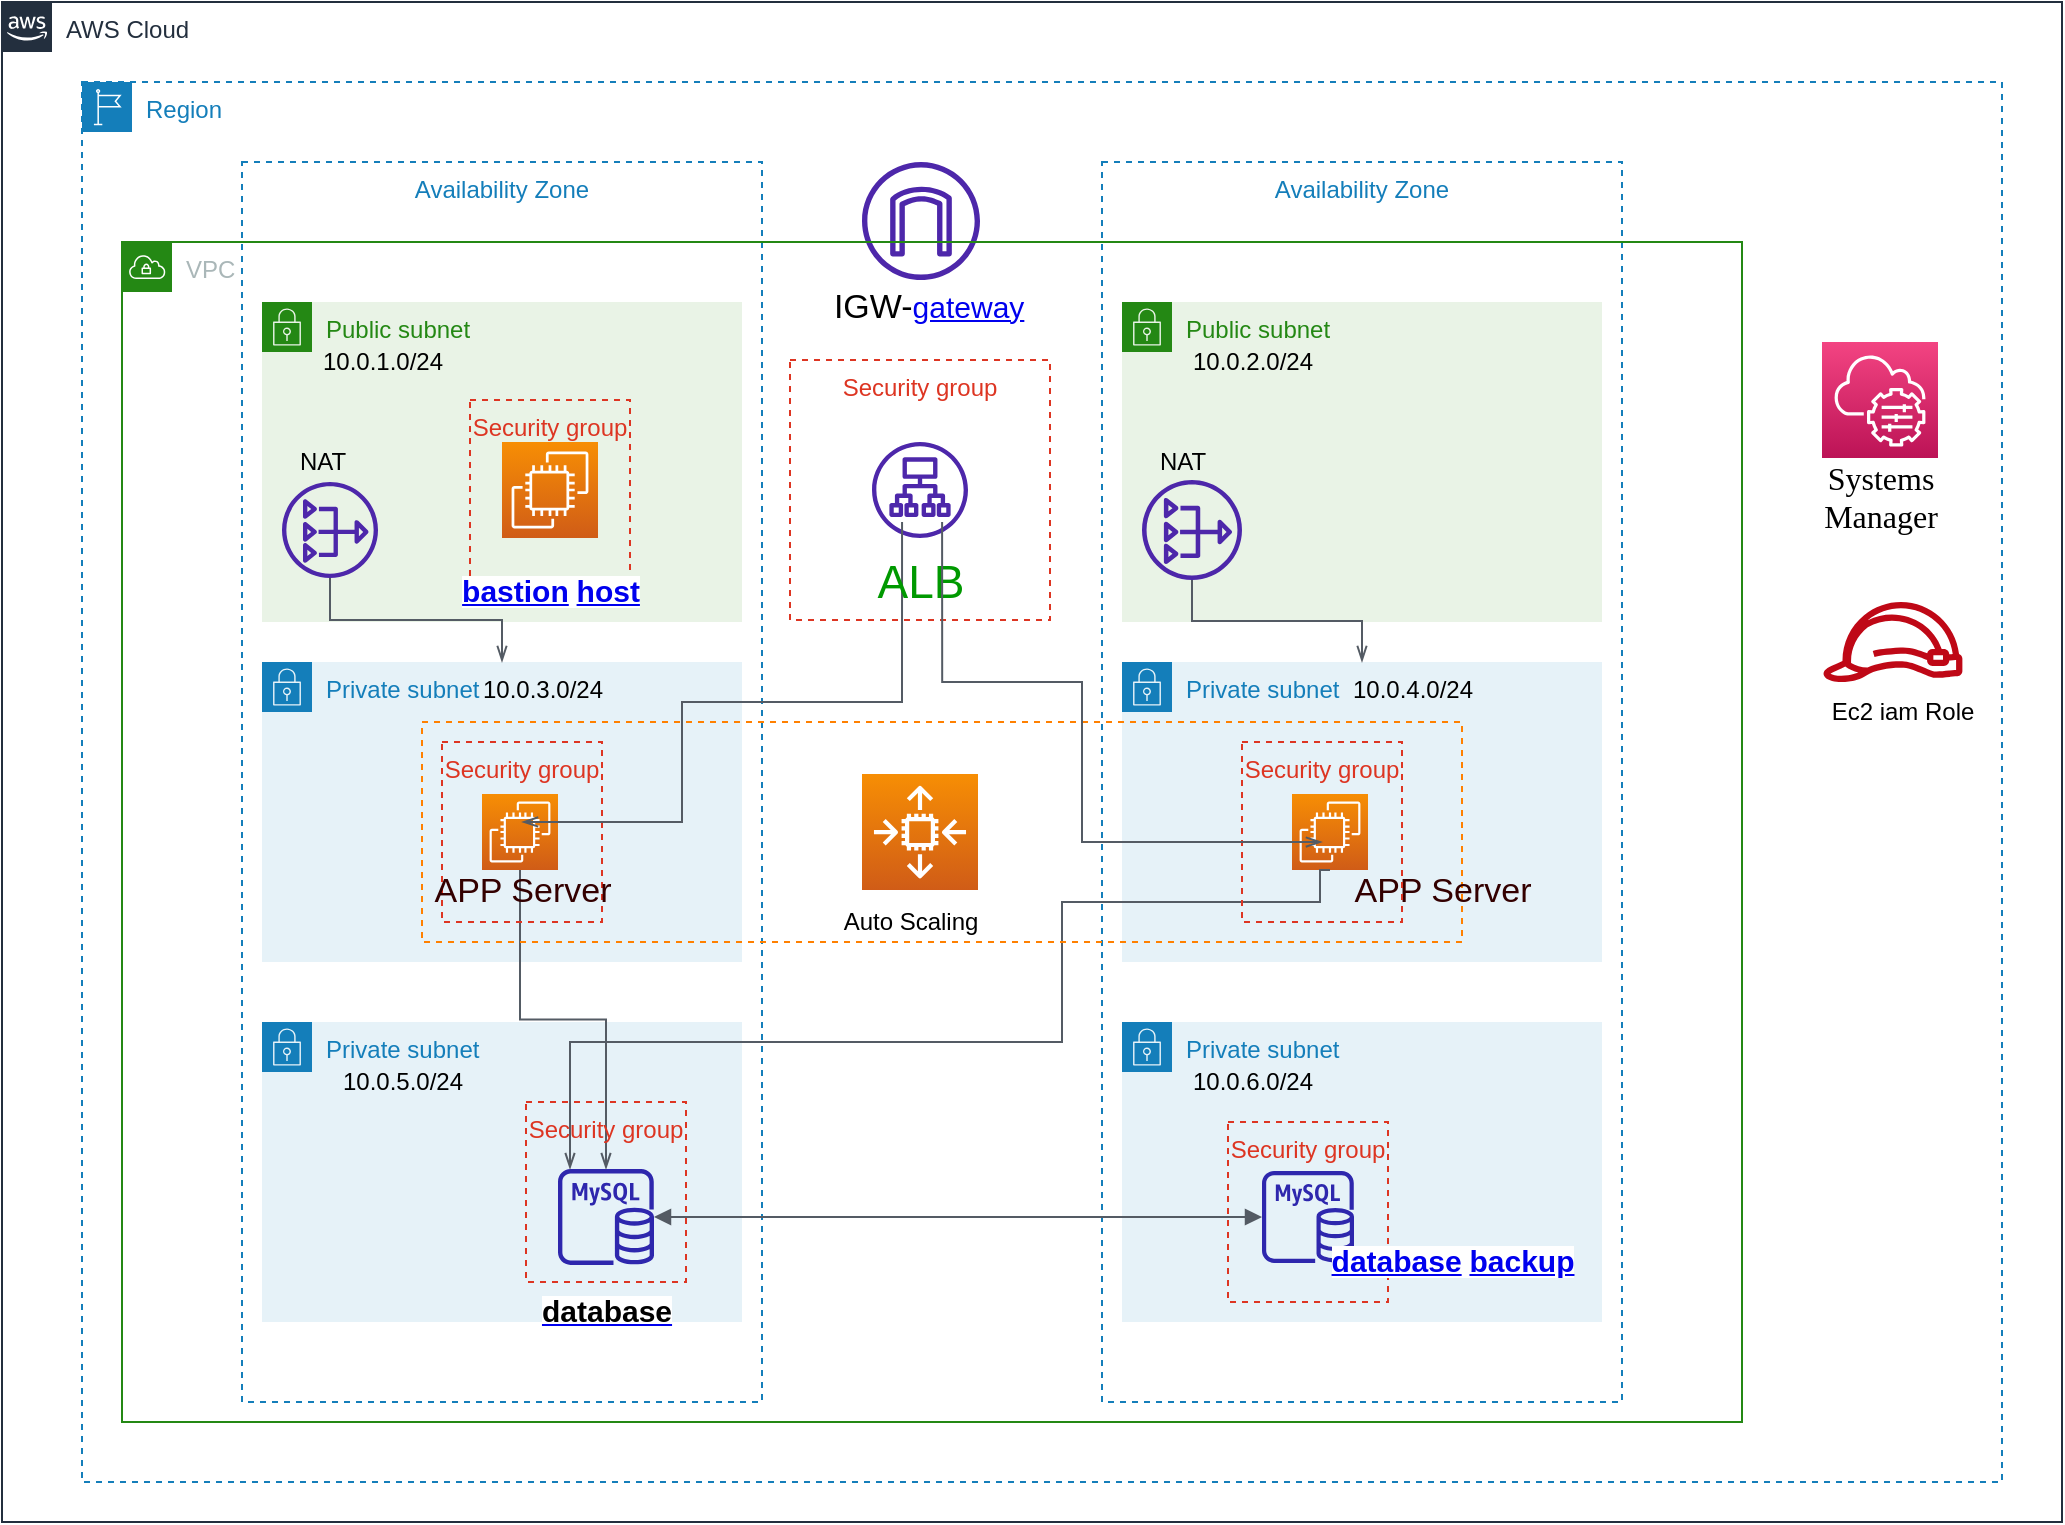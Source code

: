 <mxfile version="17.1.2" type="github">
  <diagram id="Ht1M8jgEwFfnCIfOTk4-" name="Page-1">
    <mxGraphModel dx="1422" dy="730" grid="1" gridSize="10" guides="1" tooltips="1" connect="1" arrows="1" fold="1" page="1" pageScale="1" pageWidth="1100" pageHeight="850" math="0" shadow="0">
      <root>
        <mxCell id="0" />
        <mxCell id="1" parent="0" />
        <mxCell id="m-Myh3C7QMHVJur2ZRFy-6" value="Region" style="points=[[0,0],[0.25,0],[0.5,0],[0.75,0],[1,0],[1,0.25],[1,0.5],[1,0.75],[1,1],[0.75,1],[0.5,1],[0.25,1],[0,1],[0,0.75],[0,0.5],[0,0.25]];outlineConnect=0;gradientColor=none;html=1;whiteSpace=wrap;fontSize=12;fontStyle=0;container=1;pointerEvents=0;collapsible=0;recursiveResize=0;shape=mxgraph.aws4.group;grIcon=mxgraph.aws4.group_region;strokeColor=#147EBA;fillColor=none;verticalAlign=top;align=left;spacingLeft=30;fontColor=#147EBA;dashed=1;" parent="1" vertex="1">
          <mxGeometry x="80" y="110" width="960" height="700" as="geometry" />
        </mxCell>
        <mxCell id="m-Myh3C7QMHVJur2ZRFy-13" value="Private subnet" style="points=[[0,0],[0.25,0],[0.5,0],[0.75,0],[1,0],[1,0.25],[1,0.5],[1,0.75],[1,1],[0.75,1],[0.5,1],[0.25,1],[0,1],[0,0.75],[0,0.5],[0,0.25]];outlineConnect=0;gradientColor=none;html=1;whiteSpace=wrap;fontSize=12;fontStyle=0;container=1;pointerEvents=0;collapsible=0;recursiveResize=0;shape=mxgraph.aws4.group;grIcon=mxgraph.aws4.group_security_group;grStroke=0;strokeColor=#147EBA;fillColor=#E6F2F8;verticalAlign=top;align=left;spacingLeft=30;fontColor=#147EBA;dashed=0;" parent="m-Myh3C7QMHVJur2ZRFy-6" vertex="1">
          <mxGeometry x="90" y="470" width="240" height="150" as="geometry" />
        </mxCell>
        <mxCell id="m-Myh3C7QMHVJur2ZRFy-4" value="AWS Cloud" style="points=[[0,0],[0.25,0],[0.5,0],[0.75,0],[1,0],[1,0.25],[1,0.5],[1,0.75],[1,1],[0.75,1],[0.5,1],[0.25,1],[0,1],[0,0.75],[0,0.5],[0,0.25]];outlineConnect=0;gradientColor=none;html=1;whiteSpace=wrap;fontSize=12;fontStyle=0;container=1;pointerEvents=0;collapsible=0;recursiveResize=0;shape=mxgraph.aws4.group;grIcon=mxgraph.aws4.group_aws_cloud_alt;strokeColor=#232F3E;fillColor=none;verticalAlign=top;align=left;spacingLeft=30;fontColor=#232F3E;dashed=0;" parent="1" vertex="1">
          <mxGeometry x="40" y="70" width="1030" height="760" as="geometry" />
        </mxCell>
        <mxCell id="m-Myh3C7QMHVJur2ZRFy-7" value="Availability Zone" style="fillColor=none;strokeColor=#147EBA;dashed=1;verticalAlign=top;fontStyle=0;fontColor=#147EBA;" parent="m-Myh3C7QMHVJur2ZRFy-4" vertex="1">
          <mxGeometry x="550" y="80" width="260" height="620" as="geometry" />
        </mxCell>
        <mxCell id="m-Myh3C7QMHVJur2ZRFy-33" value="" style="sketch=0;outlineConnect=0;fontColor=#232F3E;gradientColor=none;fillColor=#4D27AA;strokeColor=none;dashed=0;verticalLabelPosition=bottom;verticalAlign=top;align=center;html=1;fontSize=12;fontStyle=0;aspect=fixed;pointerEvents=1;shape=mxgraph.aws4.internet_gateway;" parent="m-Myh3C7QMHVJur2ZRFy-4" vertex="1">
          <mxGeometry x="430" y="80" width="59" height="59" as="geometry" />
        </mxCell>
        <mxCell id="m-Myh3C7QMHVJur2ZRFy-55" value="10.0.5.0/24" style="text;html=1;resizable=0;autosize=1;align=center;verticalAlign=middle;points=[];fillColor=none;strokeColor=none;rounded=0;dashed=1;" parent="m-Myh3C7QMHVJur2ZRFy-4" vertex="1">
          <mxGeometry x="160" y="530" width="80" height="20" as="geometry" />
        </mxCell>
        <mxCell id="m-Myh3C7QMHVJur2ZRFy-8" value="Availability Zone" style="fillColor=none;strokeColor=#147EBA;dashed=1;verticalAlign=top;fontStyle=0;fontColor=#147EBA;" parent="m-Myh3C7QMHVJur2ZRFy-4" vertex="1">
          <mxGeometry x="120" y="80" width="260" height="620" as="geometry" />
        </mxCell>
        <mxCell id="m-Myh3C7QMHVJur2ZRFy-11" value="Public subnet" style="points=[[0,0],[0.25,0],[0.5,0],[0.75,0],[1,0],[1,0.25],[1,0.5],[1,0.75],[1,1],[0.75,1],[0.5,1],[0.25,1],[0,1],[0,0.75],[0,0.5],[0,0.25]];outlineConnect=0;gradientColor=none;html=1;whiteSpace=wrap;fontSize=12;fontStyle=0;container=1;pointerEvents=0;collapsible=0;recursiveResize=0;shape=mxgraph.aws4.group;grIcon=mxgraph.aws4.group_security_group;grStroke=0;strokeColor=#248814;fillColor=#E9F3E6;verticalAlign=top;align=left;spacingLeft=30;fontColor=#248814;dashed=0;" parent="m-Myh3C7QMHVJur2ZRFy-4" vertex="1">
          <mxGeometry x="560" y="150" width="240" height="160" as="geometry" />
        </mxCell>
        <mxCell id="m-Myh3C7QMHVJur2ZRFy-59" value="10.0.2.0/24" style="text;html=1;resizable=0;autosize=1;align=center;verticalAlign=middle;points=[];fillColor=none;strokeColor=none;rounded=0;dashed=1;" parent="m-Myh3C7QMHVJur2ZRFy-11" vertex="1">
          <mxGeometry x="25" y="20" width="80" height="20" as="geometry" />
        </mxCell>
        <mxCell id="m-Myh3C7QMHVJur2ZRFy-61" value="" style="sketch=0;outlineConnect=0;fontColor=#232F3E;gradientColor=none;fillColor=#4D27AA;strokeColor=none;dashed=0;verticalLabelPosition=bottom;verticalAlign=top;align=center;html=1;fontSize=12;fontStyle=0;aspect=fixed;pointerEvents=1;shape=mxgraph.aws4.nat_gateway;" parent="m-Myh3C7QMHVJur2ZRFy-4" vertex="1">
          <mxGeometry x="570" y="239" width="50" height="50" as="geometry" />
        </mxCell>
        <mxCell id="m-Myh3C7QMHVJur2ZRFy-10" value="Public subnet" style="points=[[0,0],[0.25,0],[0.5,0],[0.75,0],[1,0],[1,0.25],[1,0.5],[1,0.75],[1,1],[0.75,1],[0.5,1],[0.25,1],[0,1],[0,0.75],[0,0.5],[0,0.25]];outlineConnect=0;gradientColor=none;html=1;whiteSpace=wrap;fontSize=12;fontStyle=0;container=1;pointerEvents=0;collapsible=0;recursiveResize=0;shape=mxgraph.aws4.group;grIcon=mxgraph.aws4.group_security_group;grStroke=0;strokeColor=#248814;fillColor=#E9F3E6;verticalAlign=top;align=left;spacingLeft=30;fontColor=#248814;dashed=0;" parent="m-Myh3C7QMHVJur2ZRFy-4" vertex="1">
          <mxGeometry x="130" y="150" width="240" height="160" as="geometry" />
        </mxCell>
        <mxCell id="m-Myh3C7QMHVJur2ZRFy-28" value="" style="sketch=0;outlineConnect=0;fontColor=#232F3E;gradientColor=none;fillColor=#4D27AA;strokeColor=none;dashed=0;verticalLabelPosition=bottom;verticalAlign=top;align=center;html=1;fontSize=12;fontStyle=0;aspect=fixed;pointerEvents=1;shape=mxgraph.aws4.nat_gateway;" parent="m-Myh3C7QMHVJur2ZRFy-10" vertex="1">
          <mxGeometry x="10" y="90" width="48" height="48" as="geometry" />
        </mxCell>
        <mxCell id="m-Myh3C7QMHVJur2ZRFy-58" value="10.0.1.0/24" style="text;html=1;resizable=0;autosize=1;align=center;verticalAlign=middle;points=[];fillColor=none;strokeColor=none;rounded=0;dashed=1;" parent="m-Myh3C7QMHVJur2ZRFy-10" vertex="1">
          <mxGeometry x="20" y="20" width="80" height="20" as="geometry" />
        </mxCell>
        <mxCell id="m-Myh3C7QMHVJur2ZRFy-67" value="" style="sketch=0;points=[[0,0,0],[0.25,0,0],[0.5,0,0],[0.75,0,0],[1,0,0],[0,1,0],[0.25,1,0],[0.5,1,0],[0.75,1,0],[1,1,0],[0,0.25,0],[0,0.5,0],[0,0.75,0],[1,0.25,0],[1,0.5,0],[1,0.75,0]];outlineConnect=0;fontColor=#232F3E;gradientColor=#F78E04;gradientDirection=north;fillColor=#D05C17;strokeColor=#ffffff;dashed=0;verticalLabelPosition=bottom;verticalAlign=top;align=center;html=1;fontSize=12;fontStyle=0;aspect=fixed;shape=mxgraph.aws4.resourceIcon;resIcon=mxgraph.aws4.ec2;" parent="m-Myh3C7QMHVJur2ZRFy-4" vertex="1">
          <mxGeometry x="250" y="220" width="48" height="48" as="geometry" />
        </mxCell>
        <mxCell id="m-Myh3C7QMHVJur2ZRFy-68" value="Security group" style="fillColor=none;strokeColor=#DD3522;verticalAlign=top;fontStyle=0;fontColor=#DD3522;dashed=1;" parent="m-Myh3C7QMHVJur2ZRFy-4" vertex="1">
          <mxGeometry x="234" y="199" width="80" height="90" as="geometry" />
        </mxCell>
        <mxCell id="M-b90fMdfw358O1CHT0X-1" value="" style="sketch=0;points=[[0,0,0],[0.25,0,0],[0.5,0,0],[0.75,0,0],[1,0,0],[0,1,0],[0.25,1,0],[0.5,1,0],[0.75,1,0],[1,1,0],[0,0.25,0],[0,0.5,0],[0,0.75,0],[1,0.25,0],[1,0.5,0],[1,0.75,0]];points=[[0,0,0],[0.25,0,0],[0.5,0,0],[0.75,0,0],[1,0,0],[0,1,0],[0.25,1,0],[0.5,1,0],[0.75,1,0],[1,1,0],[0,0.25,0],[0,0.5,0],[0,0.75,0],[1,0.25,0],[1,0.5,0],[1,0.75,0]];outlineConnect=0;fontColor=#232F3E;gradientColor=#F34482;gradientDirection=north;fillColor=#BC1356;strokeColor=#ffffff;dashed=0;verticalLabelPosition=bottom;verticalAlign=top;align=center;html=1;fontSize=12;fontStyle=0;aspect=fixed;shape=mxgraph.aws4.resourceIcon;resIcon=mxgraph.aws4.systems_manager;" parent="m-Myh3C7QMHVJur2ZRFy-4" vertex="1">
          <mxGeometry x="910" y="170" width="58" height="58" as="geometry" />
        </mxCell>
        <mxCell id="M-b90fMdfw358O1CHT0X-2" value="" style="sketch=0;outlineConnect=0;fontColor=#232F3E;gradientColor=none;fillColor=#BF0816;strokeColor=none;dashed=0;verticalLabelPosition=bottom;verticalAlign=top;align=center;html=1;fontSize=12;fontStyle=0;aspect=fixed;pointerEvents=1;shape=mxgraph.aws4.role;" parent="m-Myh3C7QMHVJur2ZRFy-4" vertex="1">
          <mxGeometry x="910" y="300" width="70.91" height="40" as="geometry" />
        </mxCell>
        <mxCell id="M-b90fMdfw358O1CHT0X-3" value="&lt;span lang=&quot;EN-MY&quot; style=&quot;font-size: 12pt ; line-height: 115% ; font-family: &amp;#34;times new roman&amp;#34; , serif ; background-color: rgb(255 , 255 , 255)&quot;&gt;Systems&lt;br&gt;Manager&lt;/span&gt;" style="text;html=1;resizable=0;autosize=1;align=center;verticalAlign=middle;points=[];rounded=0;" parent="m-Myh3C7QMHVJur2ZRFy-4" vertex="1">
          <mxGeometry x="904" y="228" width="70" height="40" as="geometry" />
        </mxCell>
        <mxCell id="M-b90fMdfw358O1CHT0X-4" value="Ec2 iam Role" style="text;html=1;resizable=0;autosize=1;align=center;verticalAlign=middle;points=[];fillColor=none;strokeColor=none;rounded=0;labelBackgroundColor=#FFFFFF;" parent="m-Myh3C7QMHVJur2ZRFy-4" vertex="1">
          <mxGeometry x="905" y="345" width="90" height="20" as="geometry" />
        </mxCell>
        <mxCell id="m-Myh3C7QMHVJur2ZRFy-71" value="&lt;span style=&quot;box-sizing: border-box ; font-size: 14px ; line-height: 21px ; background-color: rgb(255 , 255 , 255)&quot;&gt;&lt;span class=&quot;skip&quot; style=&quot;box-sizing: border-box&quot;&gt;&lt;a style=&quot;box-sizing: border-box ; cursor: pointer ; outline: none ; line-height: 14px ; font-size: 15px ; font-weight: 700&quot;&gt;&lt;font color=&quot;#000000&quot;&gt;database&lt;/font&gt;&lt;/a&gt;&lt;/span&gt;&lt;/span&gt;" style="text;html=1;resizable=0;autosize=1;align=center;verticalAlign=middle;points=[];fillColor=none;strokeColor=none;rounded=0;dashed=1;fontSize=17;fontColor=#330000;" parent="m-Myh3C7QMHVJur2ZRFy-4" vertex="1">
          <mxGeometry x="262" y="640" width="80" height="30" as="geometry" />
        </mxCell>
        <mxCell id="m-Myh3C7QMHVJur2ZRFy-69" value="&lt;span style=&quot;box-sizing: border-box ; font-family: &amp;#34;tahoma&amp;#34; , &amp;#34;microsoft yahei&amp;#34; , , , &amp;#34;malgun gothic&amp;#34; , sans-serif ; font-size: 14px ; line-height: 21px ; background-color: rgb(255 , 255 , 255)&quot;&gt;&lt;span class=&quot;skip&quot; style=&quot;box-sizing: border-box&quot;&gt;&lt;font color=&quot;#000000&quot;&gt;&lt;a style=&quot;box-sizing: border-box ; cursor: pointer ; outline: none ; line-height: 14px ; font-size: 15px ; font-weight: 700&quot;&gt;bastion&lt;/a&gt;&lt;span class=&quot;Apple-converted-space&quot;&gt;&amp;nbsp;&lt;/span&gt;&lt;a style=&quot;box-sizing: border-box ; cursor: pointer ; outline: none ; line-height: 14px ; font-size: 15px ; font-weight: 700&quot;&gt;host&lt;/a&gt;&lt;/font&gt;&lt;/span&gt;&lt;/span&gt;" style="text;html=1;resizable=0;autosize=1;align=center;verticalAlign=middle;points=[];fillColor=none;strokeColor=none;rounded=0;dashed=1;fontSize=17;fontColor=#330000;" parent="m-Myh3C7QMHVJur2ZRFy-4" vertex="1">
          <mxGeometry x="224" y="280" width="100" height="30" as="geometry" />
        </mxCell>
        <mxCell id="m-Myh3C7QMHVJur2ZRFy-9" value="VPC" style="points=[[0,0],[0.25,0],[0.5,0],[0.75,0],[1,0],[1,0.25],[1,0.5],[1,0.75],[1,1],[0.75,1],[0.5,1],[0.25,1],[0,1],[0,0.75],[0,0.5],[0,0.25]];outlineConnect=0;gradientColor=none;html=1;whiteSpace=wrap;fontSize=12;fontStyle=0;container=1;pointerEvents=0;collapsible=0;recursiveResize=0;shape=mxgraph.aws4.group;grIcon=mxgraph.aws4.group_vpc;strokeColor=#248814;fillColor=none;verticalAlign=top;align=left;spacingLeft=30;fontColor=#AAB7B8;dashed=0;" parent="1" vertex="1">
          <mxGeometry x="100" y="190" width="810" height="590" as="geometry" />
        </mxCell>
        <mxCell id="m-Myh3C7QMHVJur2ZRFy-12" value="Private subnet" style="points=[[0,0],[0.25,0],[0.5,0],[0.75,0],[1,0],[1,0.25],[1,0.5],[1,0.75],[1,1],[0.75,1],[0.5,1],[0.25,1],[0,1],[0,0.75],[0,0.5],[0,0.25]];outlineConnect=0;gradientColor=none;html=1;whiteSpace=wrap;fontSize=12;fontStyle=0;container=1;pointerEvents=0;collapsible=0;recursiveResize=0;shape=mxgraph.aws4.group;grIcon=mxgraph.aws4.group_security_group;grStroke=0;strokeColor=#147EBA;fillColor=#E6F2F8;verticalAlign=top;align=left;spacingLeft=30;fontColor=#147EBA;dashed=0;" parent="m-Myh3C7QMHVJur2ZRFy-9" vertex="1">
          <mxGeometry x="70" y="210" width="240" height="150" as="geometry" />
        </mxCell>
        <mxCell id="m-Myh3C7QMHVJur2ZRFy-18" value="" style="sketch=0;points=[[0,0,0],[0.25,0,0],[0.5,0,0],[0.75,0,0],[1,0,0],[0,1,0],[0.25,1,0],[0.5,1,0],[0.75,1,0],[1,1,0],[0,0.25,0],[0,0.5,0],[0,0.75,0],[1,0.25,0],[1,0.5,0],[1,0.75,0]];outlineConnect=0;fontColor=#232F3E;gradientColor=#F78E04;gradientDirection=north;fillColor=#D05C17;strokeColor=#ffffff;dashed=0;verticalLabelPosition=bottom;verticalAlign=top;align=center;html=1;fontSize=12;fontStyle=0;aspect=fixed;shape=mxgraph.aws4.resourceIcon;resIcon=mxgraph.aws4.ec2;" parent="m-Myh3C7QMHVJur2ZRFy-12" vertex="1">
          <mxGeometry x="110" y="66" width="38" height="38" as="geometry" />
        </mxCell>
        <mxCell id="m-Myh3C7QMHVJur2ZRFy-53" value="10.0.3.0/24" style="text;html=1;resizable=0;autosize=1;align=center;verticalAlign=middle;points=[];fillColor=none;strokeColor=none;rounded=0;dashed=1;" parent="m-Myh3C7QMHVJur2ZRFy-12" vertex="1">
          <mxGeometry x="100" y="4" width="80" height="20" as="geometry" />
        </mxCell>
        <mxCell id="m-Myh3C7QMHVJur2ZRFy-17" value="" style="sketch=0;points=[[0,0,0],[0.25,0,0],[0.5,0,0],[0.75,0,0],[1,0,0],[0,1,0],[0.25,1,0],[0.5,1,0],[0.75,1,0],[1,1,0],[0,0.25,0],[0,0.5,0],[0,0.75,0],[1,0.25,0],[1,0.5,0],[1,0.75,0]];outlineConnect=0;fontColor=#232F3E;gradientColor=#F78E04;gradientDirection=north;fillColor=#D05C17;strokeColor=#ffffff;dashed=0;verticalLabelPosition=bottom;verticalAlign=top;align=center;html=1;fontSize=12;fontStyle=0;aspect=fixed;shape=mxgraph.aws4.resourceIcon;resIcon=mxgraph.aws4.auto_scaling2;" parent="m-Myh3C7QMHVJur2ZRFy-9" vertex="1">
          <mxGeometry x="370" y="266" width="58" height="58" as="geometry" />
        </mxCell>
        <mxCell id="m-Myh3C7QMHVJur2ZRFy-32" value="" style="sketch=0;outlineConnect=0;fontColor=#232F3E;gradientColor=none;fillColor=#4D27AA;strokeColor=none;dashed=0;verticalLabelPosition=bottom;verticalAlign=top;align=center;html=1;fontSize=12;fontStyle=0;aspect=fixed;pointerEvents=1;shape=mxgraph.aws4.application_load_balancer;" parent="m-Myh3C7QMHVJur2ZRFy-9" vertex="1">
          <mxGeometry x="375" y="100" width="48" height="48" as="geometry" />
        </mxCell>
        <mxCell id="m-Myh3C7QMHVJur2ZRFy-15" value="Private subnet" style="points=[[0,0],[0.25,0],[0.5,0],[0.75,0],[1,0],[1,0.25],[1,0.5],[1,0.75],[1,1],[0.75,1],[0.5,1],[0.25,1],[0,1],[0,0.75],[0,0.5],[0,0.25]];outlineConnect=0;gradientColor=none;html=1;whiteSpace=wrap;fontSize=12;fontStyle=0;container=1;pointerEvents=0;collapsible=0;recursiveResize=0;shape=mxgraph.aws4.group;grIcon=mxgraph.aws4.group_security_group;grStroke=0;strokeColor=#147EBA;fillColor=#E6F2F8;verticalAlign=top;align=left;spacingLeft=30;fontColor=#147EBA;dashed=0;" parent="m-Myh3C7QMHVJur2ZRFy-9" vertex="1">
          <mxGeometry x="500" y="210" width="240" height="150" as="geometry" />
        </mxCell>
        <mxCell id="m-Myh3C7QMHVJur2ZRFy-19" value="" style="sketch=0;points=[[0,0,0],[0.25,0,0],[0.5,0,0],[0.75,0,0],[1,0,0],[0,1,0],[0.25,1,0],[0.5,1,0],[0.75,1,0],[1,1,0],[0,0.25,0],[0,0.5,0],[0,0.75,0],[1,0.25,0],[1,0.5,0],[1,0.75,0]];outlineConnect=0;fontColor=#232F3E;gradientColor=#F78E04;gradientDirection=north;fillColor=#D05C17;strokeColor=#ffffff;dashed=0;verticalLabelPosition=bottom;verticalAlign=top;align=center;html=1;fontSize=12;fontStyle=0;aspect=fixed;shape=mxgraph.aws4.resourceIcon;resIcon=mxgraph.aws4.ec2;" parent="m-Myh3C7QMHVJur2ZRFy-15" vertex="1">
          <mxGeometry x="85" y="66" width="38" height="38" as="geometry" />
        </mxCell>
        <mxCell id="m-Myh3C7QMHVJur2ZRFy-54" value="10.0.4.0/24" style="text;html=1;resizable=0;autosize=1;align=center;verticalAlign=middle;points=[];fillColor=none;strokeColor=none;rounded=0;dashed=1;" parent="m-Myh3C7QMHVJur2ZRFy-15" vertex="1">
          <mxGeometry x="105" y="4" width="80" height="20" as="geometry" />
        </mxCell>
        <mxCell id="m-Myh3C7QMHVJur2ZRFy-14" value="Private subnet" style="points=[[0,0],[0.25,0],[0.5,0],[0.75,0],[1,0],[1,0.25],[1,0.5],[1,0.75],[1,1],[0.75,1],[0.5,1],[0.25,1],[0,1],[0,0.75],[0,0.5],[0,0.25]];outlineConnect=0;gradientColor=none;html=1;whiteSpace=wrap;fontSize=12;fontStyle=0;container=1;pointerEvents=0;collapsible=0;recursiveResize=0;shape=mxgraph.aws4.group;grIcon=mxgraph.aws4.group_security_group;grStroke=0;strokeColor=#147EBA;fillColor=#E6F2F8;verticalAlign=top;align=left;spacingLeft=30;fontColor=#147EBA;dashed=0;" parent="m-Myh3C7QMHVJur2ZRFy-9" vertex="1">
          <mxGeometry x="500" y="390" width="240" height="150" as="geometry" />
        </mxCell>
        <mxCell id="m-Myh3C7QMHVJur2ZRFy-44" value="" style="sketch=0;outlineConnect=0;fontColor=#232F3E;gradientColor=none;fillColor=#2E27AD;strokeColor=none;dashed=0;verticalLabelPosition=bottom;verticalAlign=top;align=center;html=1;fontSize=12;fontStyle=0;aspect=fixed;pointerEvents=1;shape=mxgraph.aws4.rds_mysql_instance;" parent="m-Myh3C7QMHVJur2ZRFy-14" vertex="1">
          <mxGeometry x="70" y="74.5" width="46" height="46" as="geometry" />
        </mxCell>
        <mxCell id="m-Myh3C7QMHVJur2ZRFy-51" value="Security group" style="fillColor=none;strokeColor=#DD3522;verticalAlign=top;fontStyle=0;fontColor=#DD3522;dashed=1;" parent="m-Myh3C7QMHVJur2ZRFy-14" vertex="1">
          <mxGeometry x="53" y="50" width="80" height="90" as="geometry" />
        </mxCell>
        <mxCell id="m-Myh3C7QMHVJur2ZRFy-56" value="10.0.6.0/24" style="text;html=1;resizable=0;autosize=1;align=center;verticalAlign=middle;points=[];fillColor=none;strokeColor=none;rounded=0;dashed=1;" parent="m-Myh3C7QMHVJur2ZRFy-14" vertex="1">
          <mxGeometry x="25" y="20" width="80" height="20" as="geometry" />
        </mxCell>
        <mxCell id="m-Myh3C7QMHVJur2ZRFy-70" value="&lt;span style=&quot;box-sizing: border-box ; font-family: &amp;#34;tahoma&amp;#34; , &amp;#34;microsoft yahei&amp;#34; , , , &amp;#34;malgun gothic&amp;#34; , sans-serif ; font-size: 14px ; line-height: 21px ; background-color: rgb(255 , 255 , 255)&quot;&gt;&lt;span class=&quot;skip&quot; style=&quot;box-sizing: border-box&quot;&gt;&lt;font color=&quot;#000000&quot;&gt;&lt;a style=&quot;box-sizing: border-box ; cursor: pointer ; outline: none ; line-height: 14px ; font-size: 15px ; font-weight: 700&quot;&gt;database&lt;/a&gt;&lt;span class=&quot;Apple-converted-space&quot;&gt;&amp;nbsp;&lt;/span&gt;&lt;a style=&quot;box-sizing: border-box ; cursor: pointer ; outline: none ; line-height: 14px ; font-size: 15px ; font-weight: 700&quot;&gt;backup&lt;/a&gt;&lt;/font&gt;&lt;/span&gt;&lt;/span&gt;" style="text;html=1;resizable=0;autosize=1;align=center;verticalAlign=middle;points=[];fillColor=none;strokeColor=none;rounded=0;dashed=1;fontSize=17;fontColor=#330000;" parent="m-Myh3C7QMHVJur2ZRFy-14" vertex="1">
          <mxGeometry x="95" y="105" width="140" height="30" as="geometry" />
        </mxCell>
        <mxCell id="m-Myh3C7QMHVJur2ZRFy-31" value="Auto Scaling" style="text;html=1;resizable=0;autosize=1;align=center;verticalAlign=middle;points=[];fillColor=none;strokeColor=none;rounded=0;dashed=1;" parent="m-Myh3C7QMHVJur2ZRFy-9" vertex="1">
          <mxGeometry x="354" y="330" width="80" height="20" as="geometry" />
        </mxCell>
        <mxCell id="m-Myh3C7QMHVJur2ZRFy-39" value="" style="sketch=0;outlineConnect=0;fontColor=#232F3E;gradientColor=none;fillColor=#2E27AD;strokeColor=none;dashed=0;verticalLabelPosition=bottom;verticalAlign=top;align=center;html=1;fontSize=12;fontStyle=0;aspect=fixed;pointerEvents=1;shape=mxgraph.aws4.rds_mysql_instance;" parent="m-Myh3C7QMHVJur2ZRFy-9" vertex="1">
          <mxGeometry x="218" y="463.5" width="48" height="48" as="geometry" />
        </mxCell>
        <mxCell id="m-Myh3C7QMHVJur2ZRFy-41" value="" style="edgeStyle=orthogonalEdgeStyle;html=1;endArrow=openThin;elbow=vertical;startArrow=none;endFill=0;strokeColor=#545B64;rounded=0;exitX=0.5;exitY=1;exitDx=0;exitDy=0;exitPerimeter=0;" parent="m-Myh3C7QMHVJur2ZRFy-9" source="m-Myh3C7QMHVJur2ZRFy-18" target="m-Myh3C7QMHVJur2ZRFy-39" edge="1">
          <mxGeometry width="100" relative="1" as="geometry">
            <mxPoint x="470" y="160" as="sourcePoint" />
            <mxPoint x="570" y="160" as="targetPoint" />
          </mxGeometry>
        </mxCell>
        <mxCell id="m-Myh3C7QMHVJur2ZRFy-43" value="" style="edgeStyle=orthogonalEdgeStyle;html=1;endArrow=none;elbow=vertical;startArrow=openThin;startFill=0;strokeColor=#545B64;rounded=0;entryX=0.5;entryY=1;entryDx=0;entryDy=0;entryPerimeter=0;" parent="m-Myh3C7QMHVJur2ZRFy-9" source="m-Myh3C7QMHVJur2ZRFy-39" target="m-Myh3C7QMHVJur2ZRFy-19" edge="1">
          <mxGeometry width="100" relative="1" as="geometry">
            <mxPoint x="470" y="200" as="sourcePoint" />
            <mxPoint x="570" y="200" as="targetPoint" />
            <Array as="points">
              <mxPoint x="224" y="400" />
              <mxPoint x="470" y="400" />
              <mxPoint x="470" y="330" />
              <mxPoint x="599" y="330" />
            </Array>
          </mxGeometry>
        </mxCell>
        <mxCell id="m-Myh3C7QMHVJur2ZRFy-45" value="" style="edgeStyle=orthogonalEdgeStyle;html=1;endArrow=block;elbow=vertical;startArrow=block;startFill=1;endFill=1;strokeColor=#545B64;rounded=0;" parent="m-Myh3C7QMHVJur2ZRFy-9" source="m-Myh3C7QMHVJur2ZRFy-39" target="m-Myh3C7QMHVJur2ZRFy-44" edge="1">
          <mxGeometry width="100" relative="1" as="geometry">
            <mxPoint x="470" y="200" as="sourcePoint" />
            <mxPoint x="570" y="200" as="targetPoint" />
          </mxGeometry>
        </mxCell>
        <mxCell id="m-Myh3C7QMHVJur2ZRFy-46" value="" style="rounded=0;whiteSpace=wrap;html=1;dashed=1;strokeColor=#FF8000;fillColor=none;" parent="m-Myh3C7QMHVJur2ZRFy-9" vertex="1">
          <mxGeometry x="150" y="240" width="520" height="110" as="geometry" />
        </mxCell>
        <mxCell id="m-Myh3C7QMHVJur2ZRFy-48" value="Security group" style="fillColor=none;strokeColor=#DD3522;verticalAlign=top;fontStyle=0;fontColor=#DD3522;dashed=1;" parent="m-Myh3C7QMHVJur2ZRFy-9" vertex="1">
          <mxGeometry x="334" y="59" width="130" height="130" as="geometry" />
        </mxCell>
        <mxCell id="m-Myh3C7QMHVJur2ZRFy-50" value="Security group" style="fillColor=none;strokeColor=#DD3522;verticalAlign=top;fontStyle=0;fontColor=#DD3522;dashed=1;" parent="m-Myh3C7QMHVJur2ZRFy-9" vertex="1">
          <mxGeometry x="160" y="250" width="80" height="90" as="geometry" />
        </mxCell>
        <mxCell id="m-Myh3C7QMHVJur2ZRFy-52" value="Security group" style="fillColor=none;strokeColor=#DD3522;verticalAlign=top;fontStyle=0;fontColor=#DD3522;dashed=1;" parent="m-Myh3C7QMHVJur2ZRFy-9" vertex="1">
          <mxGeometry x="202" y="430" width="80" height="90" as="geometry" />
        </mxCell>
        <mxCell id="m-Myh3C7QMHVJur2ZRFy-64" value="" style="edgeStyle=orthogonalEdgeStyle;html=1;endArrow=openThin;elbow=vertical;startArrow=none;endFill=0;strokeColor=#545B64;rounded=0;exitX=0.431;exitY=0.623;exitDx=0;exitDy=0;exitPerimeter=0;entryX=0.5;entryY=0.444;entryDx=0;entryDy=0;entryPerimeter=0;" parent="m-Myh3C7QMHVJur2ZRFy-9" source="m-Myh3C7QMHVJur2ZRFy-48" target="m-Myh3C7QMHVJur2ZRFy-50" edge="1">
          <mxGeometry width="100" relative="1" as="geometry">
            <mxPoint x="340" y="330" as="sourcePoint" />
            <mxPoint x="440" y="330" as="targetPoint" />
            <Array as="points">
              <mxPoint x="390" y="230" />
              <mxPoint x="280" y="230" />
              <mxPoint x="280" y="290" />
            </Array>
          </mxGeometry>
        </mxCell>
        <mxCell id="m-Myh3C7QMHVJur2ZRFy-57" value="&lt;font color=&quot;#009900&quot; style=&quot;font-size: 23px;&quot;&gt;ALB&lt;/font&gt;" style="text;html=1;resizable=0;autosize=1;align=center;verticalAlign=middle;points=[];fillColor=none;strokeColor=none;rounded=0;dashed=1;fontSize=23;" parent="m-Myh3C7QMHVJur2ZRFy-9" vertex="1">
          <mxGeometry x="369" y="155" width="60" height="30" as="geometry" />
        </mxCell>
        <mxCell id="m-Myh3C7QMHVJur2ZRFy-66" value="&lt;font color=&quot;#000000&quot;&gt;&lt;font style=&quot;font-size: 17px&quot;&gt;IGW-&lt;/font&gt;&lt;span style=&quot;box-sizing: border-box ; font-size: 14px ; line-height: 21px ; background-color: rgb(255 , 255 , 255)&quot;&gt;&lt;span class=&quot;skip&quot; style=&quot;box-sizing: border-box&quot;&gt;&lt;a style=&quot;box-sizing: border-box ; cursor: pointer ; outline: none ; line-height: 14px ; font-size: 15px&quot;&gt;gateway&lt;/a&gt;&lt;/span&gt;&lt;span class=&quot;Apple-converted-space&quot;&gt;&amp;nbsp;&lt;/span&gt;&lt;/span&gt;&lt;/font&gt;" style="text;html=1;resizable=0;autosize=1;align=center;verticalAlign=middle;points=[];fillColor=none;strokeColor=none;rounded=0;dashed=1;fontSize=23;fontColor=#009900;" parent="m-Myh3C7QMHVJur2ZRFy-9" vertex="1">
          <mxGeometry x="350" y="10" width="110" height="40" as="geometry" />
        </mxCell>
        <mxCell id="m-Myh3C7QMHVJur2ZRFy-72" value="APP Server" style="text;html=1;resizable=0;autosize=1;align=center;verticalAlign=middle;points=[];fillColor=none;strokeColor=none;rounded=0;dashed=1;fontSize=17;fontColor=#330000;" parent="m-Myh3C7QMHVJur2ZRFy-9" vertex="1">
          <mxGeometry x="150" y="310" width="100" height="30" as="geometry" />
        </mxCell>
        <mxCell id="m-Myh3C7QMHVJur2ZRFy-73" value="APP Server" style="text;html=1;resizable=0;autosize=1;align=center;verticalAlign=middle;points=[];fillColor=none;strokeColor=none;rounded=0;dashed=1;fontSize=17;fontColor=#330000;" parent="m-Myh3C7QMHVJur2ZRFy-9" vertex="1">
          <mxGeometry x="610" y="310" width="100" height="30" as="geometry" />
        </mxCell>
        <mxCell id="-Fmbiv8i-aUcPp5MNCQ0-2" value="&lt;font color=&quot;#000000&quot;&gt;NAT&lt;/font&gt;" style="text;html=1;resizable=0;autosize=1;align=center;verticalAlign=middle;points=[];fillColor=none;strokeColor=none;rounded=0;fontColor=#3BBEFF;" parent="m-Myh3C7QMHVJur2ZRFy-9" vertex="1">
          <mxGeometry x="80" y="100" width="40" height="20" as="geometry" />
        </mxCell>
        <mxCell id="-Fmbiv8i-aUcPp5MNCQ0-3" value="&lt;font color=&quot;#000000&quot;&gt;NAT&lt;/font&gt;" style="text;html=1;resizable=0;autosize=1;align=center;verticalAlign=middle;points=[];fillColor=none;strokeColor=none;rounded=0;fontColor=#3BBEFF;" parent="m-Myh3C7QMHVJur2ZRFy-9" vertex="1">
          <mxGeometry x="510" y="100" width="40" height="20" as="geometry" />
        </mxCell>
        <mxCell id="m-Myh3C7QMHVJur2ZRFy-49" value="Security group" style="fillColor=none;strokeColor=#DD3522;verticalAlign=top;fontStyle=0;fontColor=#DD3522;dashed=1;" parent="1" vertex="1">
          <mxGeometry x="660" y="440" width="80" height="90" as="geometry" />
        </mxCell>
        <mxCell id="m-Myh3C7QMHVJur2ZRFy-63" value="" style="edgeStyle=orthogonalEdgeStyle;html=1;endArrow=openThin;elbow=vertical;startArrow=none;endFill=0;strokeColor=#545B64;rounded=0;" parent="1" source="m-Myh3C7QMHVJur2ZRFy-61" target="m-Myh3C7QMHVJur2ZRFy-15" edge="1">
          <mxGeometry width="100" relative="1" as="geometry">
            <mxPoint x="440" y="520" as="sourcePoint" />
            <mxPoint x="540" y="520" as="targetPoint" />
          </mxGeometry>
        </mxCell>
        <mxCell id="m-Myh3C7QMHVJur2ZRFy-38" value="" style="edgeStyle=orthogonalEdgeStyle;html=1;endArrow=openThin;elbow=vertical;startArrow=none;endFill=0;strokeColor=#545B64;rounded=0;" parent="1" source="m-Myh3C7QMHVJur2ZRFy-28" target="m-Myh3C7QMHVJur2ZRFy-12" edge="1">
          <mxGeometry width="100" relative="1" as="geometry">
            <mxPoint x="534.053" y="368.0" as="sourcePoint" />
            <mxPoint x="620.053" y="410" as="targetPoint" />
          </mxGeometry>
        </mxCell>
        <mxCell id="m-Myh3C7QMHVJur2ZRFy-65" value="" style="edgeStyle=orthogonalEdgeStyle;html=1;endArrow=openThin;elbow=vertical;startArrow=none;endFill=0;strokeColor=#545B64;rounded=0;exitX=0.585;exitY=0.623;exitDx=0;exitDy=0;exitPerimeter=0;entryX=0.5;entryY=0.556;entryDx=0;entryDy=0;entryPerimeter=0;" parent="1" source="m-Myh3C7QMHVJur2ZRFy-48" target="m-Myh3C7QMHVJur2ZRFy-49" edge="1">
          <mxGeometry width="100" relative="1" as="geometry">
            <mxPoint x="440" y="520" as="sourcePoint" />
            <mxPoint x="540" y="520" as="targetPoint" />
            <Array as="points">
              <mxPoint x="510" y="410" />
              <mxPoint x="580" y="410" />
              <mxPoint x="580" y="490" />
            </Array>
          </mxGeometry>
        </mxCell>
      </root>
    </mxGraphModel>
  </diagram>
</mxfile>
